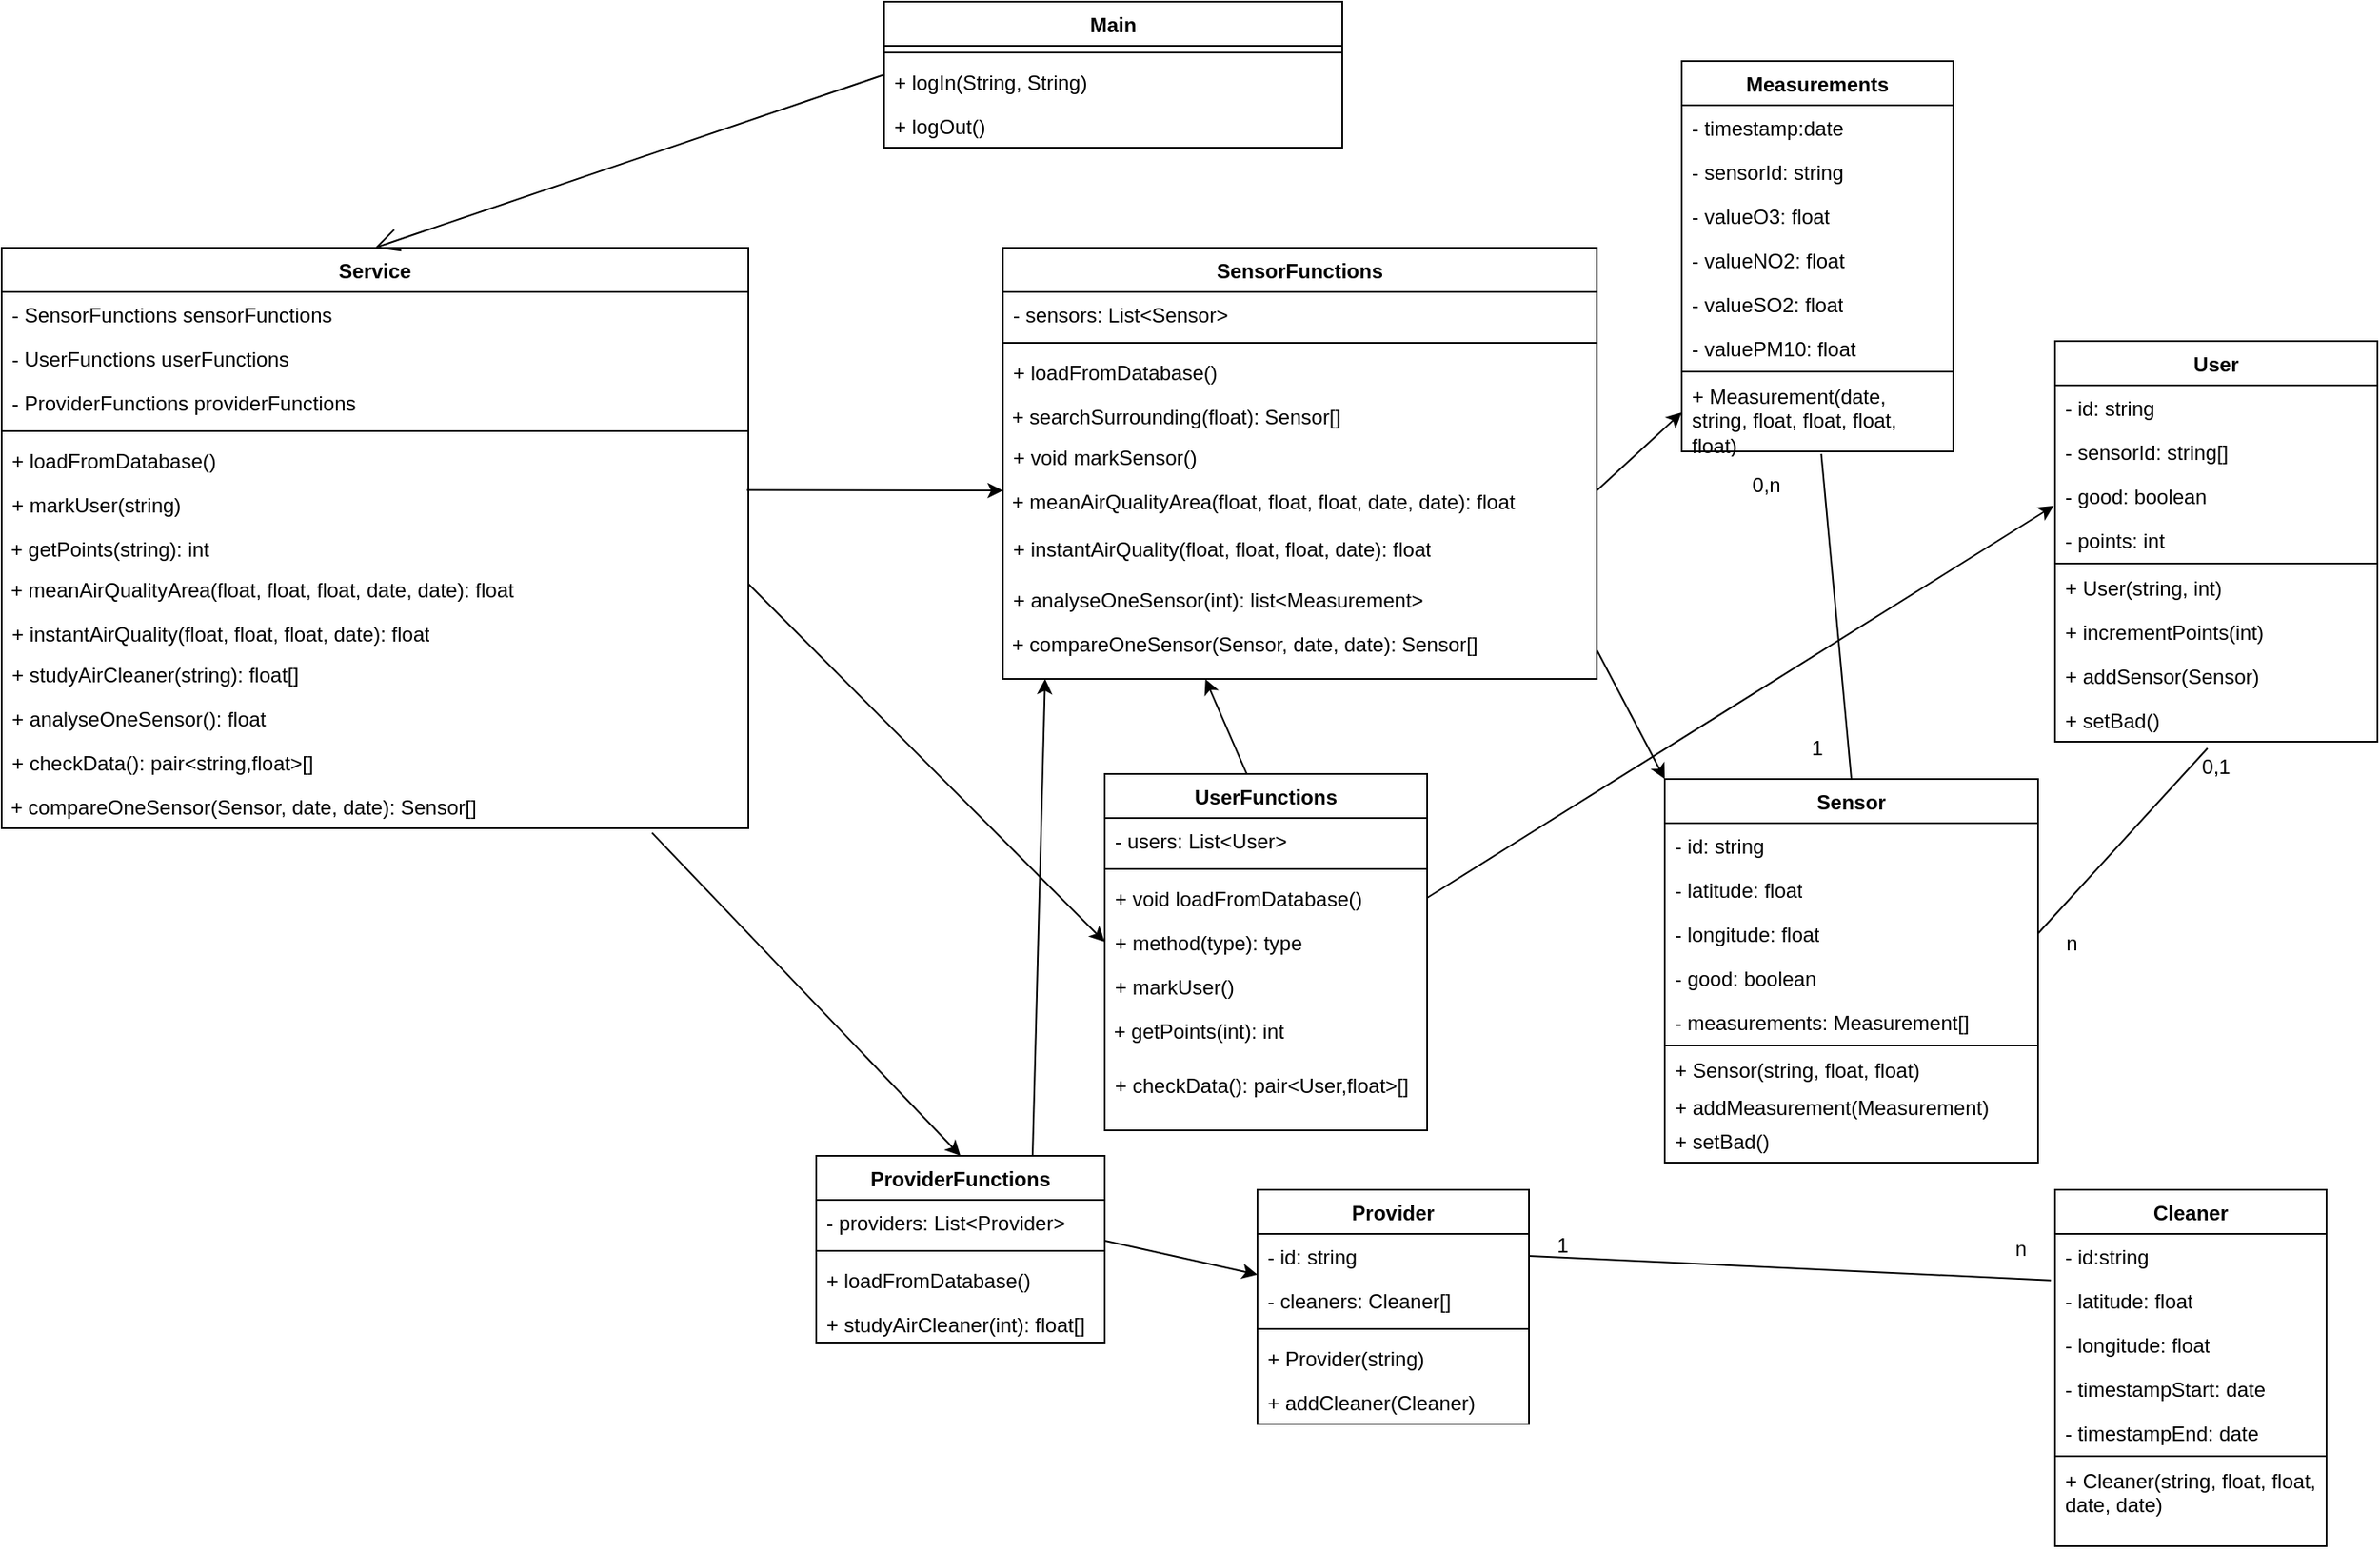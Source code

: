 <mxfile version="21.2.9" type="github">
  <diagram name="Page-1" id="fAPZaypw8L_g3WqXORPi">
    <mxGraphModel dx="2420" dy="884" grid="1" gridSize="10" guides="1" tooltips="1" connect="1" arrows="1" fold="1" page="1" pageScale="1" pageWidth="827" pageHeight="1169" math="0" shadow="0">
      <root>
        <mxCell id="0" />
        <mxCell id="1" parent="0" />
        <mxCell id="LsRqczpOVmUBsD9hHsLJ-1" value="Main" style="swimlane;fontStyle=1;align=center;verticalAlign=top;childLayout=stackLayout;horizontal=1;startSize=26;horizontalStack=0;resizeParent=1;resizeParentMax=0;resizeLast=0;collapsible=1;marginBottom=0;whiteSpace=wrap;html=1;" parent="1" vertex="1">
          <mxGeometry x="80" y="30" width="270" height="86" as="geometry" />
        </mxCell>
        <mxCell id="LsRqczpOVmUBsD9hHsLJ-3" value="" style="line;strokeWidth=1;fillColor=none;align=left;verticalAlign=middle;spacingTop=-1;spacingLeft=3;spacingRight=3;rotatable=0;labelPosition=right;points=[];portConstraint=eastwest;strokeColor=inherit;" parent="LsRqczpOVmUBsD9hHsLJ-1" vertex="1">
          <mxGeometry y="26" width="270" height="8" as="geometry" />
        </mxCell>
        <mxCell id="nL2VVe4miJU1TSytE4Rh-1" value="+ logIn(String, String)" style="text;strokeColor=none;fillColor=none;align=left;verticalAlign=top;spacingLeft=4;spacingRight=4;overflow=hidden;rotatable=0;points=[[0,0.5],[1,0.5]];portConstraint=eastwest;whiteSpace=wrap;html=1;" parent="LsRqczpOVmUBsD9hHsLJ-1" vertex="1">
          <mxGeometry y="34" width="270" height="26" as="geometry" />
        </mxCell>
        <mxCell id="LsRqczpOVmUBsD9hHsLJ-67" value="+ logOut()" style="text;strokeColor=none;fillColor=none;align=left;verticalAlign=top;spacingLeft=4;spacingRight=4;overflow=hidden;rotatable=0;points=[[0,0.5],[1,0.5]];portConstraint=eastwest;whiteSpace=wrap;html=1;" parent="LsRqczpOVmUBsD9hHsLJ-1" vertex="1">
          <mxGeometry y="60" width="270" height="26" as="geometry" />
        </mxCell>
        <mxCell id="LsRqczpOVmUBsD9hHsLJ-5" value="Service" style="swimlane;fontStyle=1;align=center;verticalAlign=top;childLayout=stackLayout;horizontal=1;startSize=26;horizontalStack=0;resizeParent=1;resizeParentMax=0;resizeLast=0;collapsible=1;marginBottom=0;whiteSpace=wrap;html=1;" parent="1" vertex="1">
          <mxGeometry x="-440" y="175" width="440" height="342" as="geometry">
            <mxRectangle x="-110" y="160" width="80" height="30" as="alternateBounds" />
          </mxGeometry>
        </mxCell>
        <mxCell id="PwhYvPgTOWHuaIxJxPpf-1" value="&lt;div&gt;- SensorFunctions sensorFunctions&lt;/div&gt;" style="text;strokeColor=none;fillColor=none;align=left;verticalAlign=top;spacingLeft=4;spacingRight=4;overflow=hidden;rotatable=0;points=[[0,0.5],[1,0.5]];portConstraint=eastwest;whiteSpace=wrap;html=1;" parent="LsRqczpOVmUBsD9hHsLJ-5" vertex="1">
          <mxGeometry y="26" width="440" height="26" as="geometry" />
        </mxCell>
        <mxCell id="PwhYvPgTOWHuaIxJxPpf-2" value="&lt;div&gt;- UserFunctions userFunctions&lt;br&gt;&lt;/div&gt;&lt;div&gt;&lt;br&gt;&lt;/div&gt;" style="text;strokeColor=none;fillColor=none;align=left;verticalAlign=top;spacingLeft=4;spacingRight=4;overflow=hidden;rotatable=0;points=[[0,0.5],[1,0.5]];portConstraint=eastwest;whiteSpace=wrap;html=1;" parent="LsRqczpOVmUBsD9hHsLJ-5" vertex="1">
          <mxGeometry y="52" width="440" height="26" as="geometry" />
        </mxCell>
        <mxCell id="PwhYvPgTOWHuaIxJxPpf-3" value="&lt;div&gt;- ProviderFunctions providerFunctions&lt;br&gt;&lt;/div&gt;&lt;div&gt;&lt;br&gt;&lt;/div&gt;" style="text;strokeColor=none;fillColor=none;align=left;verticalAlign=top;spacingLeft=4;spacingRight=4;overflow=hidden;rotatable=0;points=[[0,0.5],[1,0.5]];portConstraint=eastwest;whiteSpace=wrap;html=1;" parent="LsRqczpOVmUBsD9hHsLJ-5" vertex="1">
          <mxGeometry y="78" width="440" height="26" as="geometry" />
        </mxCell>
        <mxCell id="LsRqczpOVmUBsD9hHsLJ-7" value="" style="line;strokeWidth=1;fillColor=none;align=left;verticalAlign=middle;spacingTop=-1;spacingLeft=3;spacingRight=3;rotatable=0;labelPosition=right;points=[];portConstraint=eastwest;strokeColor=inherit;" parent="LsRqczpOVmUBsD9hHsLJ-5" vertex="1">
          <mxGeometry y="104" width="440" height="8" as="geometry" />
        </mxCell>
        <mxCell id="LsRqczpOVmUBsD9hHsLJ-55" value="&lt;div&gt;+ loadFromDatabase()&lt;/div&gt;&lt;div&gt;&lt;br&gt;&lt;/div&gt;" style="text;strokeColor=none;fillColor=none;align=left;verticalAlign=top;spacingLeft=4;spacingRight=4;overflow=hidden;rotatable=0;points=[[0,0.5],[1,0.5]];portConstraint=eastwest;whiteSpace=wrap;html=1;" parent="LsRqczpOVmUBsD9hHsLJ-5" vertex="1">
          <mxGeometry y="112" width="440" height="26" as="geometry" />
        </mxCell>
        <mxCell id="LsRqczpOVmUBsD9hHsLJ-8" value="&lt;div&gt;+ markUser(string)&lt;/div&gt;&lt;div&gt;&lt;br&gt;&lt;/div&gt;" style="text;strokeColor=none;fillColor=none;align=left;verticalAlign=top;spacingLeft=4;spacingRight=4;overflow=hidden;rotatable=0;points=[[0,0.5],[1,0.5]];portConstraint=eastwest;whiteSpace=wrap;html=1;" parent="LsRqczpOVmUBsD9hHsLJ-5" vertex="1">
          <mxGeometry y="138" width="440" height="26" as="geometry" />
        </mxCell>
        <mxCell id="LsRqczpOVmUBsD9hHsLJ-69" value="&amp;nbsp;+ getPoints(string): int" style="text;whiteSpace=wrap;html=1;" parent="LsRqczpOVmUBsD9hHsLJ-5" vertex="1">
          <mxGeometry y="164" width="440" height="24" as="geometry" />
        </mxCell>
        <mxCell id="LsRqczpOVmUBsD9hHsLJ-82" value="&amp;nbsp;+ meanAirQualityArea(float, float, float, date, date): float&amp;nbsp;" style="text;whiteSpace=wrap;html=1;" parent="LsRqczpOVmUBsD9hHsLJ-5" vertex="1">
          <mxGeometry y="188" width="440" height="26" as="geometry" />
        </mxCell>
        <mxCell id="LsRqczpOVmUBsD9hHsLJ-84" value="+ instantAirQuality(float, float, float, date): float" style="text;strokeColor=none;fillColor=none;align=left;verticalAlign=top;spacingLeft=4;spacingRight=4;overflow=hidden;rotatable=0;points=[[0,0.5],[1,0.5]];portConstraint=eastwest;whiteSpace=wrap;html=1;" parent="LsRqczpOVmUBsD9hHsLJ-5" vertex="1">
          <mxGeometry y="214" width="440" height="24" as="geometry" />
        </mxCell>
        <mxCell id="LsRqczpOVmUBsD9hHsLJ-66" value="+ studyAirCleaner(string): float[]" style="text;strokeColor=none;fillColor=none;align=left;verticalAlign=top;spacingLeft=4;spacingRight=4;overflow=hidden;rotatable=0;points=[[0,0.5],[1,0.5]];portConstraint=eastwest;whiteSpace=wrap;html=1;" parent="LsRqczpOVmUBsD9hHsLJ-5" vertex="1">
          <mxGeometry y="238" width="440" height="26" as="geometry" />
        </mxCell>
        <mxCell id="LsRqczpOVmUBsD9hHsLJ-85" value="+ analyseOneSensor(): float" style="text;strokeColor=none;fillColor=none;align=left;verticalAlign=top;spacingLeft=4;spacingRight=4;overflow=hidden;rotatable=0;points=[[0,0.5],[1,0.5]];portConstraint=eastwest;whiteSpace=wrap;html=1;" parent="LsRqczpOVmUBsD9hHsLJ-5" vertex="1">
          <mxGeometry y="264" width="440" height="26" as="geometry" />
        </mxCell>
        <mxCell id="LsRqczpOVmUBsD9hHsLJ-63" value="+ checkData(): pair&amp;lt;string,float&amp;gt;[]" style="text;strokeColor=none;fillColor=none;align=left;verticalAlign=top;spacingLeft=4;spacingRight=4;overflow=hidden;rotatable=0;points=[[0,0.5],[1,0.5]];portConstraint=eastwest;whiteSpace=wrap;html=1;" parent="LsRqczpOVmUBsD9hHsLJ-5" vertex="1">
          <mxGeometry y="290" width="440" height="26" as="geometry" />
        </mxCell>
        <mxCell id="LsRqczpOVmUBsD9hHsLJ-70" value="&amp;nbsp;+ compareOneSensor(Sensor, date, date): Sensor[]" style="text;whiteSpace=wrap;html=1;" parent="LsRqczpOVmUBsD9hHsLJ-5" vertex="1">
          <mxGeometry y="316" width="440" height="26" as="geometry" />
        </mxCell>
        <mxCell id="LsRqczpOVmUBsD9hHsLJ-13" value="Measurements" style="swimlane;fontStyle=1;align=center;verticalAlign=top;childLayout=stackLayout;horizontal=1;startSize=26;horizontalStack=0;resizeParent=1;resizeParentMax=0;resizeLast=0;collapsible=1;marginBottom=0;whiteSpace=wrap;html=1;" parent="1" vertex="1">
          <mxGeometry x="550" y="65" width="160" height="230" as="geometry" />
        </mxCell>
        <mxCell id="LsRqczpOVmUBsD9hHsLJ-14" value="&lt;div&gt;- timestamp:date&lt;/div&gt;" style="text;strokeColor=none;fillColor=none;align=left;verticalAlign=top;spacingLeft=4;spacingRight=4;overflow=hidden;rotatable=0;points=[[0,0.5],[1,0.5]];portConstraint=eastwest;whiteSpace=wrap;html=1;" parent="LsRqczpOVmUBsD9hHsLJ-13" vertex="1">
          <mxGeometry y="26" width="160" height="26" as="geometry" />
        </mxCell>
        <mxCell id="LsRqczpOVmUBsD9hHsLJ-17" value="&lt;div&gt;- sensorId: string&lt;br&gt;&lt;/div&gt;" style="text;strokeColor=none;fillColor=none;align=left;verticalAlign=top;spacingLeft=4;spacingRight=4;overflow=hidden;rotatable=0;points=[[0,0.5],[1,0.5]];portConstraint=eastwest;whiteSpace=wrap;html=1;" parent="LsRqczpOVmUBsD9hHsLJ-13" vertex="1">
          <mxGeometry y="52" width="160" height="26" as="geometry" />
        </mxCell>
        <mxCell id="LsRqczpOVmUBsD9hHsLJ-27" value="&lt;div&gt;- valueO3: float&lt;/div&gt;" style="text;strokeColor=none;fillColor=none;align=left;verticalAlign=top;spacingLeft=4;spacingRight=4;overflow=hidden;rotatable=0;points=[[0,0.5],[1,0.5]];portConstraint=eastwest;whiteSpace=wrap;html=1;" parent="LsRqczpOVmUBsD9hHsLJ-13" vertex="1">
          <mxGeometry y="78" width="160" height="26" as="geometry" />
        </mxCell>
        <mxCell id="LsRqczpOVmUBsD9hHsLJ-29" value="&lt;div&gt;- valueNO2: float&lt;/div&gt;" style="text;strokeColor=none;fillColor=none;align=left;verticalAlign=top;spacingLeft=4;spacingRight=4;overflow=hidden;rotatable=0;points=[[0,0.5],[1,0.5]];portConstraint=eastwest;whiteSpace=wrap;html=1;" parent="LsRqczpOVmUBsD9hHsLJ-13" vertex="1">
          <mxGeometry y="104" width="160" height="26" as="geometry" />
        </mxCell>
        <mxCell id="LsRqczpOVmUBsD9hHsLJ-30" value="&lt;div&gt;- valueSO2: float&lt;/div&gt;" style="text;strokeColor=none;fillColor=none;align=left;verticalAlign=top;spacingLeft=4;spacingRight=4;overflow=hidden;rotatable=0;points=[[0,0.5],[1,0.5]];portConstraint=eastwest;whiteSpace=wrap;html=1;" parent="LsRqczpOVmUBsD9hHsLJ-13" vertex="1">
          <mxGeometry y="130" width="160" height="26" as="geometry" />
        </mxCell>
        <mxCell id="LsRqczpOVmUBsD9hHsLJ-32" value="&lt;div&gt;- valuePM10: float&lt;/div&gt;" style="text;strokeColor=none;fillColor=none;align=left;verticalAlign=top;spacingLeft=4;spacingRight=4;overflow=hidden;rotatable=0;points=[[0,0.5],[1,0.5]];portConstraint=eastwest;whiteSpace=wrap;html=1;" parent="LsRqczpOVmUBsD9hHsLJ-13" vertex="1">
          <mxGeometry y="156" width="160" height="26" as="geometry" />
        </mxCell>
        <mxCell id="LsRqczpOVmUBsD9hHsLJ-15" value="" style="line;strokeWidth=1;fillColor=none;align=left;verticalAlign=middle;spacingTop=-1;spacingLeft=3;spacingRight=3;rotatable=0;labelPosition=right;points=[];portConstraint=eastwest;strokeColor=inherit;" parent="LsRqczpOVmUBsD9hHsLJ-13" vertex="1">
          <mxGeometry y="182" width="160" height="2" as="geometry" />
        </mxCell>
        <mxCell id="LsRqczpOVmUBsD9hHsLJ-18" value="+ Measurement(date, string, float, float, float, float)" style="text;strokeColor=none;fillColor=none;align=left;verticalAlign=top;spacingLeft=4;spacingRight=4;overflow=hidden;rotatable=0;points=[[0,0.5],[1,0.5]];portConstraint=eastwest;whiteSpace=wrap;html=1;" parent="LsRqczpOVmUBsD9hHsLJ-13" vertex="1">
          <mxGeometry y="184" width="160" height="46" as="geometry" />
        </mxCell>
        <mxCell id="LsRqczpOVmUBsD9hHsLJ-21" value="Sensor" style="swimlane;fontStyle=1;align=center;verticalAlign=top;childLayout=stackLayout;horizontal=1;startSize=26;horizontalStack=0;resizeParent=1;resizeParentMax=0;resizeLast=0;collapsible=1;marginBottom=0;whiteSpace=wrap;html=1;" parent="1" vertex="1">
          <mxGeometry x="540" y="488" width="220" height="226" as="geometry" />
        </mxCell>
        <mxCell id="LsRqczpOVmUBsD9hHsLJ-22" value="&lt;div&gt;- id: string&lt;/div&gt;" style="text;strokeColor=none;fillColor=none;align=left;verticalAlign=top;spacingLeft=4;spacingRight=4;overflow=hidden;rotatable=0;points=[[0,0.5],[1,0.5]];portConstraint=eastwest;whiteSpace=wrap;html=1;" parent="LsRqczpOVmUBsD9hHsLJ-21" vertex="1">
          <mxGeometry y="26" width="220" height="26" as="geometry" />
        </mxCell>
        <mxCell id="LsRqczpOVmUBsD9hHsLJ-23" value="&lt;div&gt;- latitude: float&lt;/div&gt;" style="text;strokeColor=none;fillColor=none;align=left;verticalAlign=top;spacingLeft=4;spacingRight=4;overflow=hidden;rotatable=0;points=[[0,0.5],[1,0.5]];portConstraint=eastwest;whiteSpace=wrap;html=1;" parent="LsRqczpOVmUBsD9hHsLJ-21" vertex="1">
          <mxGeometry y="52" width="220" height="26" as="geometry" />
        </mxCell>
        <mxCell id="LsRqczpOVmUBsD9hHsLJ-24" value="&lt;div&gt;- longitude: float&lt;/div&gt;" style="text;strokeColor=none;fillColor=none;align=left;verticalAlign=top;spacingLeft=4;spacingRight=4;overflow=hidden;rotatable=0;points=[[0,0.5],[1,0.5]];portConstraint=eastwest;whiteSpace=wrap;html=1;" parent="LsRqczpOVmUBsD9hHsLJ-21" vertex="1">
          <mxGeometry y="78" width="220" height="26" as="geometry" />
        </mxCell>
        <mxCell id="LsRqczpOVmUBsD9hHsLJ-59" value="- good: boolean" style="text;strokeColor=none;fillColor=none;align=left;verticalAlign=top;spacingLeft=4;spacingRight=4;overflow=hidden;rotatable=0;points=[[0,0.5],[1,0.5]];portConstraint=eastwest;whiteSpace=wrap;html=1;" parent="LsRqczpOVmUBsD9hHsLJ-21" vertex="1">
          <mxGeometry y="104" width="220" height="26" as="geometry" />
        </mxCell>
        <mxCell id="LsRqczpOVmUBsD9hHsLJ-108" value="&lt;div&gt;- measurements: Measurement[]&lt;br&gt;&lt;/div&gt;" style="text;strokeColor=none;fillColor=none;align=left;verticalAlign=top;spacingLeft=4;spacingRight=4;overflow=hidden;rotatable=0;points=[[0,0.5],[1,0.5]];portConstraint=eastwest;whiteSpace=wrap;html=1;" parent="LsRqczpOVmUBsD9hHsLJ-21" vertex="1">
          <mxGeometry y="130" width="220" height="26" as="geometry" />
        </mxCell>
        <mxCell id="LsRqczpOVmUBsD9hHsLJ-25" value="" style="line;strokeWidth=1;fillColor=none;align=left;verticalAlign=middle;spacingTop=-1;spacingLeft=3;spacingRight=3;rotatable=0;labelPosition=right;points=[];portConstraint=eastwest;strokeColor=inherit;" parent="LsRqczpOVmUBsD9hHsLJ-21" vertex="1">
          <mxGeometry y="156" width="220" height="2" as="geometry" />
        </mxCell>
        <mxCell id="LsRqczpOVmUBsD9hHsLJ-80" value="+ Sensor(string, float, float)" style="text;strokeColor=none;fillColor=none;align=left;verticalAlign=top;spacingLeft=4;spacingRight=4;overflow=hidden;rotatable=0;points=[[0,0.5],[1,0.5]];portConstraint=eastwest;whiteSpace=wrap;html=1;" parent="LsRqczpOVmUBsD9hHsLJ-21" vertex="1">
          <mxGeometry y="158" width="220" height="22" as="geometry" />
        </mxCell>
        <mxCell id="l_3ByBFCw-EJSropsq6U-11" value="+ addMeasurement(Measurement)" style="text;strokeColor=none;fillColor=none;align=left;verticalAlign=top;spacingLeft=4;spacingRight=4;overflow=hidden;rotatable=0;points=[[0,0.5],[1,0.5]];portConstraint=eastwest;whiteSpace=wrap;html=1;" parent="LsRqczpOVmUBsD9hHsLJ-21" vertex="1">
          <mxGeometry y="180" width="220" height="20" as="geometry" />
        </mxCell>
        <mxCell id="l_3ByBFCw-EJSropsq6U-9" value="+ setBad()" style="text;strokeColor=none;fillColor=none;align=left;verticalAlign=top;spacingLeft=4;spacingRight=4;overflow=hidden;rotatable=0;points=[[0,0.5],[1,0.5]];portConstraint=eastwest;whiteSpace=wrap;html=1;" parent="LsRqczpOVmUBsD9hHsLJ-21" vertex="1">
          <mxGeometry y="200" width="220" height="26" as="geometry" />
        </mxCell>
        <mxCell id="LsRqczpOVmUBsD9hHsLJ-39" value="User" style="swimlane;fontStyle=1;align=center;verticalAlign=top;childLayout=stackLayout;horizontal=1;startSize=26;horizontalStack=0;resizeParent=1;resizeParentMax=0;resizeLast=0;collapsible=1;marginBottom=0;whiteSpace=wrap;html=1;" parent="1" vertex="1">
          <mxGeometry x="770" y="230" width="190" height="236" as="geometry" />
        </mxCell>
        <mxCell id="LsRqczpOVmUBsD9hHsLJ-40" value="&lt;div&gt;- id: string&lt;/div&gt;" style="text;strokeColor=none;fillColor=none;align=left;verticalAlign=top;spacingLeft=4;spacingRight=4;overflow=hidden;rotatable=0;points=[[0,0.5],[1,0.5]];portConstraint=eastwest;whiteSpace=wrap;html=1;" parent="LsRqczpOVmUBsD9hHsLJ-39" vertex="1">
          <mxGeometry y="26" width="190" height="26" as="geometry" />
        </mxCell>
        <mxCell id="LsRqczpOVmUBsD9hHsLJ-41" value="- sensorId: string[]" style="text;strokeColor=none;fillColor=none;align=left;verticalAlign=top;spacingLeft=4;spacingRight=4;overflow=hidden;rotatable=0;points=[[0,0.5],[1,0.5]];portConstraint=eastwest;whiteSpace=wrap;html=1;" parent="LsRqczpOVmUBsD9hHsLJ-39" vertex="1">
          <mxGeometry y="52" width="190" height="26" as="geometry" />
        </mxCell>
        <mxCell id="LsRqczpOVmUBsD9hHsLJ-58" value="- good: boolean" style="text;strokeColor=none;fillColor=none;align=left;verticalAlign=top;spacingLeft=4;spacingRight=4;overflow=hidden;rotatable=0;points=[[0,0.5],[1,0.5]];portConstraint=eastwest;whiteSpace=wrap;html=1;" parent="LsRqczpOVmUBsD9hHsLJ-39" vertex="1">
          <mxGeometry y="78" width="190" height="26" as="geometry" />
        </mxCell>
        <mxCell id="LsRqczpOVmUBsD9hHsLJ-71" value="- points: int" style="text;strokeColor=none;fillColor=none;align=left;verticalAlign=top;spacingLeft=4;spacingRight=4;overflow=hidden;rotatable=0;points=[[0,0.5],[1,0.5]];portConstraint=eastwest;whiteSpace=wrap;html=1;" parent="LsRqczpOVmUBsD9hHsLJ-39" vertex="1">
          <mxGeometry y="104" width="190" height="26" as="geometry" />
        </mxCell>
        <mxCell id="LsRqczpOVmUBsD9hHsLJ-43" value="" style="line;strokeWidth=1;fillColor=none;align=left;verticalAlign=middle;spacingTop=-1;spacingLeft=3;spacingRight=3;rotatable=0;labelPosition=right;points=[];portConstraint=eastwest;strokeColor=inherit;" parent="LsRqczpOVmUBsD9hHsLJ-39" vertex="1">
          <mxGeometry y="130" width="190" height="2" as="geometry" />
        </mxCell>
        <mxCell id="l_3ByBFCw-EJSropsq6U-5" value="+ User(string, int)" style="text;strokeColor=none;fillColor=none;align=left;verticalAlign=top;spacingLeft=4;spacingRight=4;overflow=hidden;rotatable=0;points=[[0,0.5],[1,0.5]];portConstraint=eastwest;whiteSpace=wrap;html=1;" parent="LsRqczpOVmUBsD9hHsLJ-39" vertex="1">
          <mxGeometry y="132" width="190" height="26" as="geometry" />
        </mxCell>
        <mxCell id="l_3ByBFCw-EJSropsq6U-10" value="+ incrementPoints(int)" style="text;strokeColor=none;fillColor=none;align=left;verticalAlign=top;spacingLeft=4;spacingRight=4;overflow=hidden;rotatable=0;points=[[0,0.5],[1,0.5]];portConstraint=eastwest;whiteSpace=wrap;html=1;" parent="LsRqczpOVmUBsD9hHsLJ-39" vertex="1">
          <mxGeometry y="158" width="190" height="26" as="geometry" />
        </mxCell>
        <mxCell id="LsRqczpOVmUBsD9hHsLJ-44" value="+ addSensor(Sensor)" style="text;strokeColor=none;fillColor=none;align=left;verticalAlign=top;spacingLeft=4;spacingRight=4;overflow=hidden;rotatable=0;points=[[0,0.5],[1,0.5]];portConstraint=eastwest;whiteSpace=wrap;html=1;" parent="LsRqczpOVmUBsD9hHsLJ-39" vertex="1">
          <mxGeometry y="184" width="190" height="26" as="geometry" />
        </mxCell>
        <mxCell id="LsRqczpOVmUBsD9hHsLJ-79" value="+ setBad()" style="text;strokeColor=none;fillColor=none;align=left;verticalAlign=top;spacingLeft=4;spacingRight=4;overflow=hidden;rotatable=0;points=[[0,0.5],[1,0.5]];portConstraint=eastwest;whiteSpace=wrap;html=1;" parent="LsRqczpOVmUBsD9hHsLJ-39" vertex="1">
          <mxGeometry y="210" width="190" height="26" as="geometry" />
        </mxCell>
        <mxCell id="LsRqczpOVmUBsD9hHsLJ-45" value="Cleaner" style="swimlane;fontStyle=1;align=center;verticalAlign=top;childLayout=stackLayout;horizontal=1;startSize=26;horizontalStack=0;resizeParent=1;resizeParentMax=0;resizeLast=0;collapsible=1;marginBottom=0;whiteSpace=wrap;html=1;" parent="1" vertex="1">
          <mxGeometry x="770" y="730" width="160" height="210" as="geometry" />
        </mxCell>
        <mxCell id="LsRqczpOVmUBsD9hHsLJ-46" value="&lt;div&gt;- id:string&lt;/div&gt;" style="text;strokeColor=none;fillColor=none;align=left;verticalAlign=top;spacingLeft=4;spacingRight=4;overflow=hidden;rotatable=0;points=[[0,0.5],[1,0.5]];portConstraint=eastwest;whiteSpace=wrap;html=1;" parent="LsRqczpOVmUBsD9hHsLJ-45" vertex="1">
          <mxGeometry y="26" width="160" height="26" as="geometry" />
        </mxCell>
        <mxCell id="LsRqczpOVmUBsD9hHsLJ-47" value="&lt;div&gt;- latitude: float&lt;/div&gt;" style="text;strokeColor=none;fillColor=none;align=left;verticalAlign=top;spacingLeft=4;spacingRight=4;overflow=hidden;rotatable=0;points=[[0,0.5],[1,0.5]];portConstraint=eastwest;whiteSpace=wrap;html=1;" parent="LsRqczpOVmUBsD9hHsLJ-45" vertex="1">
          <mxGeometry y="52" width="160" height="26" as="geometry" />
        </mxCell>
        <mxCell id="LsRqczpOVmUBsD9hHsLJ-48" value="&lt;div&gt;- longitude: float&lt;/div&gt;" style="text;strokeColor=none;fillColor=none;align=left;verticalAlign=top;spacingLeft=4;spacingRight=4;overflow=hidden;rotatable=0;points=[[0,0.5],[1,0.5]];portConstraint=eastwest;whiteSpace=wrap;html=1;" parent="LsRqczpOVmUBsD9hHsLJ-45" vertex="1">
          <mxGeometry y="78" width="160" height="26" as="geometry" />
        </mxCell>
        <mxCell id="LsRqczpOVmUBsD9hHsLJ-51" value="&lt;div&gt;- timestampStart: date&lt;br&gt;&lt;/div&gt;" style="text;strokeColor=none;fillColor=none;align=left;verticalAlign=top;spacingLeft=4;spacingRight=4;overflow=hidden;rotatable=0;points=[[0,0.5],[1,0.5]];portConstraint=eastwest;whiteSpace=wrap;html=1;" parent="LsRqczpOVmUBsD9hHsLJ-45" vertex="1">
          <mxGeometry y="104" width="160" height="26" as="geometry" />
        </mxCell>
        <mxCell id="LsRqczpOVmUBsD9hHsLJ-52" value="&lt;div&gt;- timestampEnd: date&lt;/div&gt;" style="text;strokeColor=none;fillColor=none;align=left;verticalAlign=top;spacingLeft=4;spacingRight=4;overflow=hidden;rotatable=0;points=[[0,0.5],[1,0.5]];portConstraint=eastwest;whiteSpace=wrap;html=1;" parent="LsRqczpOVmUBsD9hHsLJ-45" vertex="1">
          <mxGeometry y="130" width="160" height="26" as="geometry" />
        </mxCell>
        <mxCell id="LsRqczpOVmUBsD9hHsLJ-49" value="" style="line;strokeWidth=1;fillColor=none;align=left;verticalAlign=middle;spacingTop=-1;spacingLeft=3;spacingRight=3;rotatable=0;labelPosition=right;points=[];portConstraint=eastwest;strokeColor=inherit;" parent="LsRqczpOVmUBsD9hHsLJ-45" vertex="1">
          <mxGeometry y="156" width="160" height="2" as="geometry" />
        </mxCell>
        <mxCell id="LsRqczpOVmUBsD9hHsLJ-50" value="+ Cleaner(string, float, float, date, date)" style="text;strokeColor=none;fillColor=none;align=left;verticalAlign=top;spacingLeft=4;spacingRight=4;overflow=hidden;rotatable=0;points=[[0,0.5],[1,0.5]];portConstraint=eastwest;whiteSpace=wrap;html=1;" parent="LsRqczpOVmUBsD9hHsLJ-45" vertex="1">
          <mxGeometry y="158" width="160" height="52" as="geometry" />
        </mxCell>
        <mxCell id="LsRqczpOVmUBsD9hHsLJ-87" value="" style="endArrow=open;endFill=1;endSize=12;html=1;rounded=0;exitX=0;exitY=0.5;exitDx=0;exitDy=0;entryX=0.5;entryY=0;entryDx=0;entryDy=0;" parent="1" source="LsRqczpOVmUBsD9hHsLJ-1" target="LsRqczpOVmUBsD9hHsLJ-5" edge="1">
          <mxGeometry width="160" relative="1" as="geometry">
            <mxPoint x="210" y="230" as="sourcePoint" />
            <mxPoint x="370" y="230" as="targetPoint" />
          </mxGeometry>
        </mxCell>
        <mxCell id="LsRqczpOVmUBsD9hHsLJ-99" value="ProviderFunctions" style="swimlane;fontStyle=1;align=center;verticalAlign=top;childLayout=stackLayout;horizontal=1;startSize=26;horizontalStack=0;resizeParent=1;resizeParentMax=0;resizeLast=0;collapsible=1;marginBottom=0;whiteSpace=wrap;html=1;" parent="1" vertex="1">
          <mxGeometry x="40" y="710" width="170" height="110" as="geometry" />
        </mxCell>
        <mxCell id="LsRqczpOVmUBsD9hHsLJ-103" value="- providers: List&amp;lt;Provider&amp;gt;" style="text;strokeColor=none;fillColor=none;align=left;verticalAlign=top;spacingLeft=4;spacingRight=4;overflow=hidden;rotatable=0;points=[[0,0.5],[1,0.5]];portConstraint=eastwest;whiteSpace=wrap;html=1;" parent="LsRqczpOVmUBsD9hHsLJ-99" vertex="1">
          <mxGeometry y="26" width="170" height="26" as="geometry" />
        </mxCell>
        <mxCell id="LsRqczpOVmUBsD9hHsLJ-101" value="" style="line;strokeWidth=1;fillColor=none;align=left;verticalAlign=middle;spacingTop=-1;spacingLeft=3;spacingRight=3;rotatable=0;labelPosition=right;points=[];portConstraint=eastwest;strokeColor=inherit;" parent="LsRqczpOVmUBsD9hHsLJ-99" vertex="1">
          <mxGeometry y="52" width="170" height="8" as="geometry" />
        </mxCell>
        <mxCell id="BAfHyfRvFIGASAnH4QNc-21" value="&lt;div&gt;+ loadFromDatabase()&lt;/div&gt;" style="text;strokeColor=none;fillColor=none;align=left;verticalAlign=top;spacingLeft=4;spacingRight=4;overflow=hidden;rotatable=0;points=[[0,0.5],[1,0.5]];portConstraint=eastwest;whiteSpace=wrap;html=1;" parent="LsRqczpOVmUBsD9hHsLJ-99" vertex="1">
          <mxGeometry y="60" width="170" height="26" as="geometry" />
        </mxCell>
        <mxCell id="LsRqczpOVmUBsD9hHsLJ-139" value="+ studyAirCleaner(int): float[]" style="text;strokeColor=none;fillColor=none;align=left;verticalAlign=top;spacingLeft=4;spacingRight=4;overflow=hidden;rotatable=0;points=[[0,0.5],[1,0.5]];portConstraint=eastwest;whiteSpace=wrap;html=1;" parent="LsRqczpOVmUBsD9hHsLJ-99" vertex="1">
          <mxGeometry y="86" width="170" height="24" as="geometry" />
        </mxCell>
        <mxCell id="LsRqczpOVmUBsD9hHsLJ-104" value="SensorFunctions" style="swimlane;fontStyle=1;align=center;verticalAlign=top;childLayout=stackLayout;horizontal=1;startSize=26;horizontalStack=0;resizeParent=1;resizeParentMax=0;resizeLast=0;collapsible=1;marginBottom=0;whiteSpace=wrap;html=1;" parent="1" vertex="1">
          <mxGeometry x="150" y="175" width="350" height="254" as="geometry" />
        </mxCell>
        <mxCell id="LsRqczpOVmUBsD9hHsLJ-105" value="- sensors: List&amp;lt;Sensor&amp;gt;" style="text;strokeColor=none;fillColor=none;align=left;verticalAlign=top;spacingLeft=4;spacingRight=4;overflow=hidden;rotatable=0;points=[[0,0.5],[1,0.5]];portConstraint=eastwest;whiteSpace=wrap;html=1;" parent="LsRqczpOVmUBsD9hHsLJ-104" vertex="1">
          <mxGeometry y="26" width="350" height="26" as="geometry" />
        </mxCell>
        <mxCell id="LsRqczpOVmUBsD9hHsLJ-106" value="" style="line;strokeWidth=1;fillColor=none;align=left;verticalAlign=middle;spacingTop=-1;spacingLeft=3;spacingRight=3;rotatable=0;labelPosition=right;points=[];portConstraint=eastwest;strokeColor=inherit;" parent="LsRqczpOVmUBsD9hHsLJ-104" vertex="1">
          <mxGeometry y="52" width="350" height="8" as="geometry" />
        </mxCell>
        <mxCell id="LsRqczpOVmUBsD9hHsLJ-113" value="&lt;div&gt;+ loadFromDatabase()&lt;/div&gt;" style="text;strokeColor=none;fillColor=none;align=left;verticalAlign=top;spacingLeft=4;spacingRight=4;overflow=hidden;rotatable=0;points=[[0,0.5],[1,0.5]];portConstraint=eastwest;whiteSpace=wrap;html=1;" parent="LsRqczpOVmUBsD9hHsLJ-104" vertex="1">
          <mxGeometry y="60" width="350" height="26" as="geometry" />
        </mxCell>
        <mxCell id="LsRqczpOVmUBsD9hHsLJ-65" value="&amp;nbsp;+ searchSurrounding(float): Sensor[]" style="text;whiteSpace=wrap;html=1;" parent="LsRqczpOVmUBsD9hHsLJ-104" vertex="1">
          <mxGeometry y="86" width="350" height="24" as="geometry" />
        </mxCell>
        <mxCell id="LsRqczpOVmUBsD9hHsLJ-116" value="&lt;div&gt;+ void markSensor()&lt;/div&gt;" style="text;strokeColor=none;fillColor=none;align=left;verticalAlign=top;spacingLeft=4;spacingRight=4;overflow=hidden;rotatable=0;points=[[0,0.5],[1,0.5]];portConstraint=eastwest;whiteSpace=wrap;html=1;" parent="LsRqczpOVmUBsD9hHsLJ-104" vertex="1">
          <mxGeometry y="110" width="350" height="26" as="geometry" />
        </mxCell>
        <mxCell id="LsRqczpOVmUBsD9hHsLJ-137" value="&amp;nbsp;+ meanAirQualityArea(float, float, float, date, date): float" style="text;whiteSpace=wrap;html=1;" parent="LsRqczpOVmUBsD9hHsLJ-104" vertex="1">
          <mxGeometry y="136" width="350" height="28" as="geometry" />
        </mxCell>
        <mxCell id="LsRqczpOVmUBsD9hHsLJ-138" value="+ instantAirQuality(float, float, float, date): float" style="text;strokeColor=none;fillColor=none;align=left;verticalAlign=top;spacingLeft=4;spacingRight=4;overflow=hidden;rotatable=0;points=[[0,0.5],[1,0.5]];portConstraint=eastwest;whiteSpace=wrap;html=1;" parent="LsRqczpOVmUBsD9hHsLJ-104" vertex="1">
          <mxGeometry y="164" width="350" height="30" as="geometry" />
        </mxCell>
        <mxCell id="LsRqczpOVmUBsD9hHsLJ-140" value="+ analyseOneSensor(int): list&amp;lt;Measurement&amp;gt;" style="text;strokeColor=none;fillColor=none;align=left;verticalAlign=top;spacingLeft=4;spacingRight=4;overflow=hidden;rotatable=0;points=[[0,0.5],[1,0.5]];portConstraint=eastwest;whiteSpace=wrap;html=1;" parent="LsRqczpOVmUBsD9hHsLJ-104" vertex="1">
          <mxGeometry y="194" width="350" height="26" as="geometry" />
        </mxCell>
        <mxCell id="LsRqczpOVmUBsD9hHsLJ-142" value="&amp;nbsp;+ compareOneSensor(Sensor, date, date): Sensor[]" style="text;whiteSpace=wrap;html=1;" parent="LsRqczpOVmUBsD9hHsLJ-104" vertex="1">
          <mxGeometry y="220" width="350" height="34" as="geometry" />
        </mxCell>
        <mxCell id="LsRqczpOVmUBsD9hHsLJ-109" value="UserFunctions" style="swimlane;fontStyle=1;align=center;verticalAlign=top;childLayout=stackLayout;horizontal=1;startSize=26;horizontalStack=0;resizeParent=1;resizeParentMax=0;resizeLast=0;collapsible=1;marginBottom=0;whiteSpace=wrap;html=1;" parent="1" vertex="1">
          <mxGeometry x="210" y="485" width="190" height="210" as="geometry" />
        </mxCell>
        <mxCell id="LsRqczpOVmUBsD9hHsLJ-110" value="- users: List&amp;lt;User&amp;gt;" style="text;strokeColor=none;fillColor=none;align=left;verticalAlign=top;spacingLeft=4;spacingRight=4;overflow=hidden;rotatable=0;points=[[0,0.5],[1,0.5]];portConstraint=eastwest;whiteSpace=wrap;html=1;" parent="LsRqczpOVmUBsD9hHsLJ-109" vertex="1">
          <mxGeometry y="26" width="190" height="26" as="geometry" />
        </mxCell>
        <mxCell id="LsRqczpOVmUBsD9hHsLJ-111" value="" style="line;strokeWidth=1;fillColor=none;align=left;verticalAlign=middle;spacingTop=-1;spacingLeft=3;spacingRight=3;rotatable=0;labelPosition=right;points=[];portConstraint=eastwest;strokeColor=inherit;" parent="LsRqczpOVmUBsD9hHsLJ-109" vertex="1">
          <mxGeometry y="52" width="190" height="8" as="geometry" />
        </mxCell>
        <mxCell id="LsRqczpOVmUBsD9hHsLJ-114" value="&lt;div&gt;+ void loadFromDatabase()&lt;/div&gt;" style="text;strokeColor=none;fillColor=none;align=left;verticalAlign=top;spacingLeft=4;spacingRight=4;overflow=hidden;rotatable=0;points=[[0,0.5],[1,0.5]];portConstraint=eastwest;whiteSpace=wrap;html=1;" parent="LsRqczpOVmUBsD9hHsLJ-109" vertex="1">
          <mxGeometry y="60" width="190" height="26" as="geometry" />
        </mxCell>
        <mxCell id="LsRqczpOVmUBsD9hHsLJ-112" value="+ method(type): type" style="text;strokeColor=none;fillColor=none;align=left;verticalAlign=top;spacingLeft=4;spacingRight=4;overflow=hidden;rotatable=0;points=[[0,0.5],[1,0.5]];portConstraint=eastwest;whiteSpace=wrap;html=1;" parent="LsRqczpOVmUBsD9hHsLJ-109" vertex="1">
          <mxGeometry y="86" width="190" height="26" as="geometry" />
        </mxCell>
        <mxCell id="LsRqczpOVmUBsD9hHsLJ-115" value="&lt;div&gt;+ markUser()&lt;/div&gt;&lt;div&gt;&lt;br&gt;&lt;/div&gt;" style="text;strokeColor=none;fillColor=none;align=left;verticalAlign=top;spacingLeft=4;spacingRight=4;overflow=hidden;rotatable=0;points=[[0,0.5],[1,0.5]];portConstraint=eastwest;whiteSpace=wrap;html=1;" parent="LsRqczpOVmUBsD9hHsLJ-109" vertex="1">
          <mxGeometry y="112" width="190" height="26" as="geometry" />
        </mxCell>
        <mxCell id="LsRqczpOVmUBsD9hHsLJ-117" value="&amp;nbsp;+ getPoints(int): int" style="text;whiteSpace=wrap;html=1;" parent="LsRqczpOVmUBsD9hHsLJ-109" vertex="1">
          <mxGeometry y="138" width="190" height="32" as="geometry" />
        </mxCell>
        <mxCell id="LsRqczpOVmUBsD9hHsLJ-141" value="+ checkData():&amp;nbsp;pair&amp;lt;User,float&amp;gt;[]" style="text;strokeColor=none;fillColor=none;align=left;verticalAlign=top;spacingLeft=4;spacingRight=4;overflow=hidden;rotatable=0;points=[[0,0.5],[1,0.5]];portConstraint=eastwest;whiteSpace=wrap;html=1;" parent="LsRqczpOVmUBsD9hHsLJ-109" vertex="1">
          <mxGeometry y="170" width="190" height="40" as="geometry" />
        </mxCell>
        <mxCell id="BAfHyfRvFIGASAnH4QNc-2" value="" style="endArrow=none;html=1;rounded=0;exitX=-0.015;exitY=0.052;exitDx=0;exitDy=0;entryX=1;entryY=0.5;entryDx=0;entryDy=0;exitPerimeter=0;" parent="1" source="LsRqczpOVmUBsD9hHsLJ-47" target="l_3ByBFCw-EJSropsq6U-15" edge="1">
          <mxGeometry width="50" height="50" relative="1" as="geometry">
            <mxPoint x="590" y="400" as="sourcePoint" />
            <mxPoint x="489.36" y="787.008" as="targetPoint" />
          </mxGeometry>
        </mxCell>
        <mxCell id="BAfHyfRvFIGASAnH4QNc-4" value="" style="endArrow=none;html=1;rounded=0;exitX=1;exitY=0.5;exitDx=0;exitDy=0;entryX=0.473;entryY=1.15;entryDx=0;entryDy=0;entryPerimeter=0;" parent="1" source="LsRqczpOVmUBsD9hHsLJ-24" target="LsRqczpOVmUBsD9hHsLJ-79" edge="1">
          <mxGeometry width="50" height="50" relative="1" as="geometry">
            <mxPoint x="590" y="400" as="sourcePoint" />
            <mxPoint x="640" y="350" as="targetPoint" />
          </mxGeometry>
        </mxCell>
        <mxCell id="BAfHyfRvFIGASAnH4QNc-7" value="n" style="text;html=1;strokeColor=none;fillColor=none;align=center;verticalAlign=middle;whiteSpace=wrap;rounded=0;" parent="1" vertex="1">
          <mxGeometry x="720" y="750" width="60" height="30" as="geometry" />
        </mxCell>
        <mxCell id="BAfHyfRvFIGASAnH4QNc-8" value="1" style="text;html=1;strokeColor=none;fillColor=none;align=center;verticalAlign=middle;whiteSpace=wrap;rounded=0;" parent="1" vertex="1">
          <mxGeometry x="450" y="748" width="60" height="30" as="geometry" />
        </mxCell>
        <mxCell id="BAfHyfRvFIGASAnH4QNc-9" value="n" style="text;html=1;strokeColor=none;fillColor=none;align=center;verticalAlign=middle;whiteSpace=wrap;rounded=0;" parent="1" vertex="1">
          <mxGeometry x="750" y="570" width="60" height="30" as="geometry" />
        </mxCell>
        <mxCell id="BAfHyfRvFIGASAnH4QNc-10" value="0,1" style="text;html=1;strokeColor=none;fillColor=none;align=center;verticalAlign=middle;whiteSpace=wrap;rounded=0;" parent="1" vertex="1">
          <mxGeometry x="835" y="466" width="60" height="30" as="geometry" />
        </mxCell>
        <mxCell id="BAfHyfRvFIGASAnH4QNc-11" value="" style="endArrow=none;html=1;rounded=0;exitX=0.5;exitY=0;exitDx=0;exitDy=0;entryX=0.514;entryY=1.031;entryDx=0;entryDy=0;entryPerimeter=0;" parent="1" source="LsRqczpOVmUBsD9hHsLJ-21" target="LsRqczpOVmUBsD9hHsLJ-18" edge="1">
          <mxGeometry width="50" height="50" relative="1" as="geometry">
            <mxPoint x="590" y="400" as="sourcePoint" />
            <mxPoint x="660" y="340" as="targetPoint" />
          </mxGeometry>
        </mxCell>
        <mxCell id="BAfHyfRvFIGASAnH4QNc-12" value="0,n" style="text;html=1;strokeColor=none;fillColor=none;align=center;verticalAlign=middle;whiteSpace=wrap;rounded=0;" parent="1" vertex="1">
          <mxGeometry x="570" y="300" width="60" height="30" as="geometry" />
        </mxCell>
        <mxCell id="BAfHyfRvFIGASAnH4QNc-13" value="1" style="text;html=1;strokeColor=none;fillColor=none;align=center;verticalAlign=middle;whiteSpace=wrap;rounded=0;" parent="1" vertex="1">
          <mxGeometry x="600" y="455" width="60" height="30" as="geometry" />
        </mxCell>
        <mxCell id="BAfHyfRvFIGASAnH4QNc-14" value="" style="endArrow=classic;html=1;rounded=0;entryX=0;entryY=0.25;entryDx=0;entryDy=0;exitX=0.998;exitY=1.184;exitDx=0;exitDy=0;exitPerimeter=0;" parent="1" source="LsRqczpOVmUBsD9hHsLJ-55" target="LsRqczpOVmUBsD9hHsLJ-137" edge="1">
          <mxGeometry width="50" height="50" relative="1" as="geometry">
            <mxPoint x="100" y="340" as="sourcePoint" />
            <mxPoint x="450" y="360" as="targetPoint" />
          </mxGeometry>
        </mxCell>
        <mxCell id="BAfHyfRvFIGASAnH4QNc-15" value="" style="endArrow=classic;html=1;rounded=0;exitX=1;exitY=0.5;exitDx=0;exitDy=0;entryX=0;entryY=0.5;entryDx=0;entryDy=0;" parent="1" target="LsRqczpOVmUBsD9hHsLJ-112" edge="1">
          <mxGeometry width="50" height="50" relative="1" as="geometry">
            <mxPoint y="373" as="sourcePoint" />
            <mxPoint x="450" y="360" as="targetPoint" />
          </mxGeometry>
        </mxCell>
        <mxCell id="BAfHyfRvFIGASAnH4QNc-16" value="" style="endArrow=classic;html=1;rounded=0;exitX=0.871;exitY=1.104;exitDx=0;exitDy=0;exitPerimeter=0;entryX=0.5;entryY=0;entryDx=0;entryDy=0;" parent="1" source="LsRqczpOVmUBsD9hHsLJ-70" target="LsRqczpOVmUBsD9hHsLJ-99" edge="1">
          <mxGeometry width="50" height="50" relative="1" as="geometry">
            <mxPoint x="400" y="410" as="sourcePoint" />
            <mxPoint x="450" y="360" as="targetPoint" />
          </mxGeometry>
        </mxCell>
        <mxCell id="BAfHyfRvFIGASAnH4QNc-18" value="" style="endArrow=classic;html=1;rounded=0;exitX=1;exitY=0.5;exitDx=0;exitDy=0;entryX=0;entryY=0;entryDx=0;entryDy=0;" parent="1" source="LsRqczpOVmUBsD9hHsLJ-142" target="LsRqczpOVmUBsD9hHsLJ-21" edge="1">
          <mxGeometry width="50" height="50" relative="1" as="geometry">
            <mxPoint x="400" y="420" as="sourcePoint" />
            <mxPoint x="450" y="370" as="targetPoint" />
          </mxGeometry>
        </mxCell>
        <mxCell id="BAfHyfRvFIGASAnH4QNc-19" value="" style="endArrow=classic;html=1;rounded=0;entryX=0;entryY=0.5;entryDx=0;entryDy=0;exitX=1;exitY=0.25;exitDx=0;exitDy=0;" parent="1" source="LsRqczpOVmUBsD9hHsLJ-137" target="LsRqczpOVmUBsD9hHsLJ-18" edge="1">
          <mxGeometry width="50" height="50" relative="1" as="geometry">
            <mxPoint x="400" y="420" as="sourcePoint" />
            <mxPoint x="450" y="370" as="targetPoint" />
          </mxGeometry>
        </mxCell>
        <mxCell id="BAfHyfRvFIGASAnH4QNc-20" value="" style="endArrow=classic;html=1;rounded=0;exitX=1;exitY=0.5;exitDx=0;exitDy=0;entryX=-0.004;entryY=-0.269;entryDx=0;entryDy=0;entryPerimeter=0;" parent="1" source="LsRqczpOVmUBsD9hHsLJ-114" target="LsRqczpOVmUBsD9hHsLJ-71" edge="1">
          <mxGeometry width="50" height="50" relative="1" as="geometry">
            <mxPoint x="400" y="420" as="sourcePoint" />
            <mxPoint x="450" y="370" as="targetPoint" />
          </mxGeometry>
        </mxCell>
        <mxCell id="BAfHyfRvFIGASAnH4QNc-22" value="" style="endArrow=classic;html=1;rounded=0;exitX=0.44;exitY=-0.001;exitDx=0;exitDy=0;exitPerimeter=0;entryX=0.341;entryY=1.002;entryDx=0;entryDy=0;entryPerimeter=0;" parent="1" source="LsRqczpOVmUBsD9hHsLJ-109" target="LsRqczpOVmUBsD9hHsLJ-142" edge="1">
          <mxGeometry width="50" height="50" relative="1" as="geometry">
            <mxPoint x="-110" y="350" as="sourcePoint" />
            <mxPoint x="-60" y="300" as="targetPoint" />
          </mxGeometry>
        </mxCell>
        <mxCell id="BAfHyfRvFIGASAnH4QNc-23" value="" style="endArrow=classic;html=1;rounded=0;exitX=0.75;exitY=0;exitDx=0;exitDy=0;entryX=0.071;entryY=1;entryDx=0;entryDy=0;entryPerimeter=0;" parent="1" source="LsRqczpOVmUBsD9hHsLJ-99" target="LsRqczpOVmUBsD9hHsLJ-142" edge="1">
          <mxGeometry width="50" height="50" relative="1" as="geometry">
            <mxPoint x="-30" y="530" as="sourcePoint" />
            <mxPoint x="20" y="480" as="targetPoint" />
          </mxGeometry>
        </mxCell>
        <mxCell id="l_3ByBFCw-EJSropsq6U-14" value="Provider" style="swimlane;fontStyle=1;align=center;verticalAlign=top;childLayout=stackLayout;horizontal=1;startSize=26;horizontalStack=0;resizeParent=1;resizeParentMax=0;resizeLast=0;collapsible=1;marginBottom=0;whiteSpace=wrap;html=1;" parent="1" vertex="1">
          <mxGeometry x="300" y="730" width="160" height="138" as="geometry" />
        </mxCell>
        <mxCell id="l_3ByBFCw-EJSropsq6U-15" value="- id: string" style="text;strokeColor=none;fillColor=none;align=left;verticalAlign=top;spacingLeft=4;spacingRight=4;overflow=hidden;rotatable=0;points=[[0,0.5],[1,0.5]];portConstraint=eastwest;whiteSpace=wrap;html=1;" parent="l_3ByBFCw-EJSropsq6U-14" vertex="1">
          <mxGeometry y="26" width="160" height="26" as="geometry" />
        </mxCell>
        <mxCell id="l_3ByBFCw-EJSropsq6U-18" value="- cleaners: Cleaner[]" style="text;strokeColor=none;fillColor=none;align=left;verticalAlign=top;spacingLeft=4;spacingRight=4;overflow=hidden;rotatable=0;points=[[0,0.5],[1,0.5]];portConstraint=eastwest;whiteSpace=wrap;html=1;" parent="l_3ByBFCw-EJSropsq6U-14" vertex="1">
          <mxGeometry y="52" width="160" height="26" as="geometry" />
        </mxCell>
        <mxCell id="l_3ByBFCw-EJSropsq6U-16" value="" style="line;strokeWidth=1;fillColor=none;align=left;verticalAlign=middle;spacingTop=-1;spacingLeft=3;spacingRight=3;rotatable=0;labelPosition=right;points=[];portConstraint=eastwest;strokeColor=inherit;" parent="l_3ByBFCw-EJSropsq6U-14" vertex="1">
          <mxGeometry y="78" width="160" height="8" as="geometry" />
        </mxCell>
        <mxCell id="l_3ByBFCw-EJSropsq6U-17" value="+ Provider(string)" style="text;strokeColor=none;fillColor=none;align=left;verticalAlign=top;spacingLeft=4;spacingRight=4;overflow=hidden;rotatable=0;points=[[0,0.5],[1,0.5]];portConstraint=eastwest;whiteSpace=wrap;html=1;" parent="l_3ByBFCw-EJSropsq6U-14" vertex="1">
          <mxGeometry y="86" width="160" height="26" as="geometry" />
        </mxCell>
        <mxCell id="l_3ByBFCw-EJSropsq6U-23" value="+ addCleaner(Cleaner)" style="text;strokeColor=none;fillColor=none;align=left;verticalAlign=top;spacingLeft=4;spacingRight=4;overflow=hidden;rotatable=0;points=[[0,0.5],[1,0.5]];portConstraint=eastwest;whiteSpace=wrap;html=1;" parent="l_3ByBFCw-EJSropsq6U-14" vertex="1">
          <mxGeometry y="112" width="160" height="26" as="geometry" />
        </mxCell>
        <mxCell id="NWTO-miKodCEe6t-mbwZ-1" value="" style="endArrow=classic;html=1;rounded=0;exitX=1;exitY=0.923;exitDx=0;exitDy=0;exitPerimeter=0;entryX=0;entryY=0.923;entryDx=0;entryDy=0;entryPerimeter=0;" parent="1" source="LsRqczpOVmUBsD9hHsLJ-103" target="l_3ByBFCw-EJSropsq6U-15" edge="1">
          <mxGeometry width="50" height="50" relative="1" as="geometry">
            <mxPoint x="280" y="660" as="sourcePoint" />
            <mxPoint x="330" y="610" as="targetPoint" />
          </mxGeometry>
        </mxCell>
      </root>
    </mxGraphModel>
  </diagram>
</mxfile>
